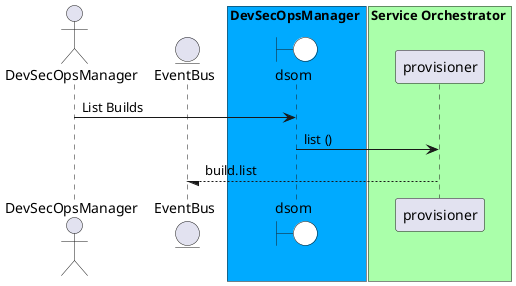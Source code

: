 @startuml

actor "DevSecOpsManager"


entity EventBus

box DevSecOpsManager #00aaff
    boundary dsom #white
end box


box Service Orchestrator #aaffaa
            participant provisioner
    end box


"DevSecOpsManager" -> dsom: List Builds

    dsom -> "provisioner": list ()

    "provisioner" --/ EventBus: build.list



@enduml
